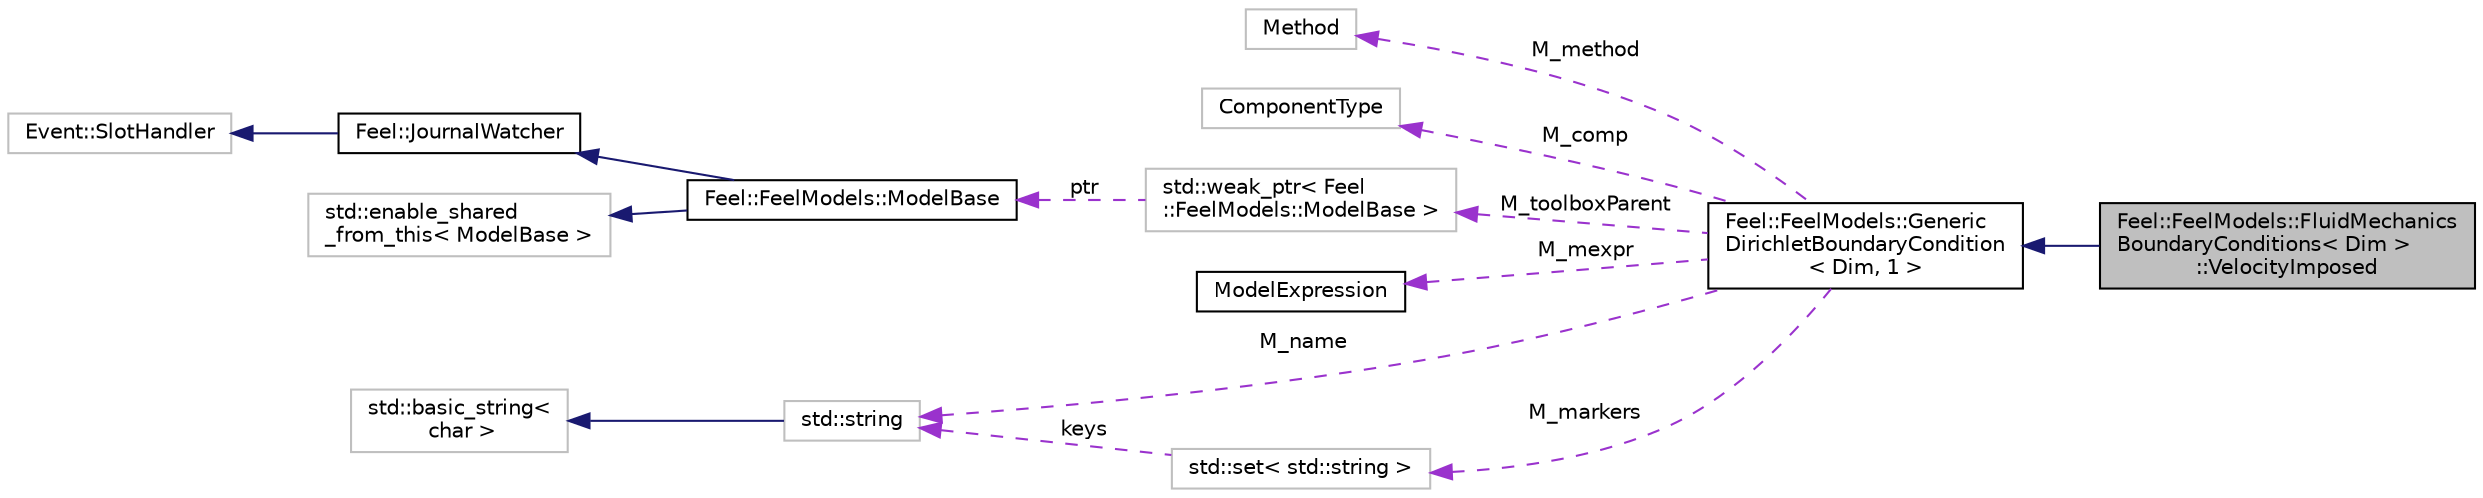 digraph "Feel::FeelModels::FluidMechanicsBoundaryConditions&lt; Dim &gt;::VelocityImposed"
{
 // LATEX_PDF_SIZE
  edge [fontname="Helvetica",fontsize="10",labelfontname="Helvetica",labelfontsize="10"];
  node [fontname="Helvetica",fontsize="10",shape=record];
  rankdir="LR";
  Node1 [label="Feel::FeelModels::FluidMechanics\lBoundaryConditions\< Dim \>\l::VelocityImposed",height=0.2,width=0.4,color="black", fillcolor="grey75", style="filled", fontcolor="black",tooltip=" "];
  Node2 -> Node1 [dir="back",color="midnightblue",fontsize="10",style="solid",fontname="Helvetica"];
  Node2 [label="Feel::FeelModels::Generic\lDirichletBoundaryCondition\l\< Dim, 1 \>",height=0.2,width=0.4,color="black", fillcolor="white", style="filled",URL="$classFeel_1_1FeelModels_1_1GenericDirichletBoundaryCondition.html",tooltip=" "];
  Node3 -> Node2 [dir="back",color="darkorchid3",fontsize="10",style="dashed",label=" M_method" ,fontname="Helvetica"];
  Node3 [label="Method",height=0.2,width=0.4,color="grey75", fillcolor="white", style="filled",tooltip=" "];
  Node4 -> Node2 [dir="back",color="darkorchid3",fontsize="10",style="dashed",label=" M_comp" ,fontname="Helvetica"];
  Node4 [label="ComponentType",height=0.2,width=0.4,color="grey75", fillcolor="white", style="filled",tooltip=" "];
  Node5 -> Node2 [dir="back",color="darkorchid3",fontsize="10",style="dashed",label=" M_toolboxParent" ,fontname="Helvetica"];
  Node5 [label="std::weak_ptr\< Feel\l::FeelModels::ModelBase \>",height=0.2,width=0.4,color="grey75", fillcolor="white", style="filled",tooltip=" "];
  Node6 -> Node5 [dir="back",color="darkorchid3",fontsize="10",style="dashed",label=" ptr" ,fontname="Helvetica"];
  Node6 [label="Feel::FeelModels::ModelBase",height=0.2,width=0.4,color="black", fillcolor="white", style="filled",URL="$classFeel_1_1FeelModels_1_1ModelBase.html",tooltip=" "];
  Node7 -> Node6 [dir="back",color="midnightblue",fontsize="10",style="solid",fontname="Helvetica"];
  Node7 [label="Feel::JournalWatcher",height=0.2,width=0.4,color="black", fillcolor="white", style="filled",URL="$classFeel_1_1JournalWatcher.html",tooltip=" "];
  Node8 -> Node7 [dir="back",color="midnightblue",fontsize="10",style="solid",fontname="Helvetica"];
  Node8 [label="Event::SlotHandler",height=0.2,width=0.4,color="grey75", fillcolor="white", style="filled",tooltip=" "];
  Node9 -> Node6 [dir="back",color="midnightblue",fontsize="10",style="solid",fontname="Helvetica"];
  Node9 [label="std::enable_shared\l_from_this\< ModelBase \>",height=0.2,width=0.4,color="grey75", fillcolor="white", style="filled",tooltip=" "];
  Node10 -> Node2 [dir="back",color="darkorchid3",fontsize="10",style="dashed",label=" M_mexpr" ,fontname="Helvetica"];
  Node10 [label="ModelExpression",height=0.2,width=0.4,color="black", fillcolor="white", style="filled",URL="$classModelExpression.html",tooltip=" "];
  Node11 -> Node2 [dir="back",color="darkorchid3",fontsize="10",style="dashed",label=" M_markers" ,fontname="Helvetica"];
  Node11 [label="std::set\< std::string \>",height=0.2,width=0.4,color="grey75", fillcolor="white", style="filled",tooltip=" "];
  Node12 -> Node11 [dir="back",color="darkorchid3",fontsize="10",style="dashed",label=" keys" ,fontname="Helvetica"];
  Node12 [label="std::string",height=0.2,width=0.4,color="grey75", fillcolor="white", style="filled",tooltip="STL class."];
  Node13 -> Node12 [dir="back",color="midnightblue",fontsize="10",style="solid",fontname="Helvetica"];
  Node13 [label="std::basic_string\<\l char \>",height=0.2,width=0.4,color="grey75", fillcolor="white", style="filled",tooltip="STL class."];
  Node12 -> Node2 [dir="back",color="darkorchid3",fontsize="10",style="dashed",label=" M_name" ,fontname="Helvetica"];
}
